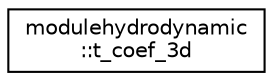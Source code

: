 digraph "Graphical Class Hierarchy"
{
 // LATEX_PDF_SIZE
  edge [fontname="Helvetica",fontsize="10",labelfontname="Helvetica",labelfontsize="10"];
  node [fontname="Helvetica",fontsize="10",shape=record];
  rankdir="LR";
  Node0 [label="modulehydrodynamic\l::t_coef_3d",height=0.2,width=0.4,color="black", fillcolor="white", style="filled",URL="$structmodulehydrodynamic_1_1t__coef__3d.html",tooltip=" "];
}
